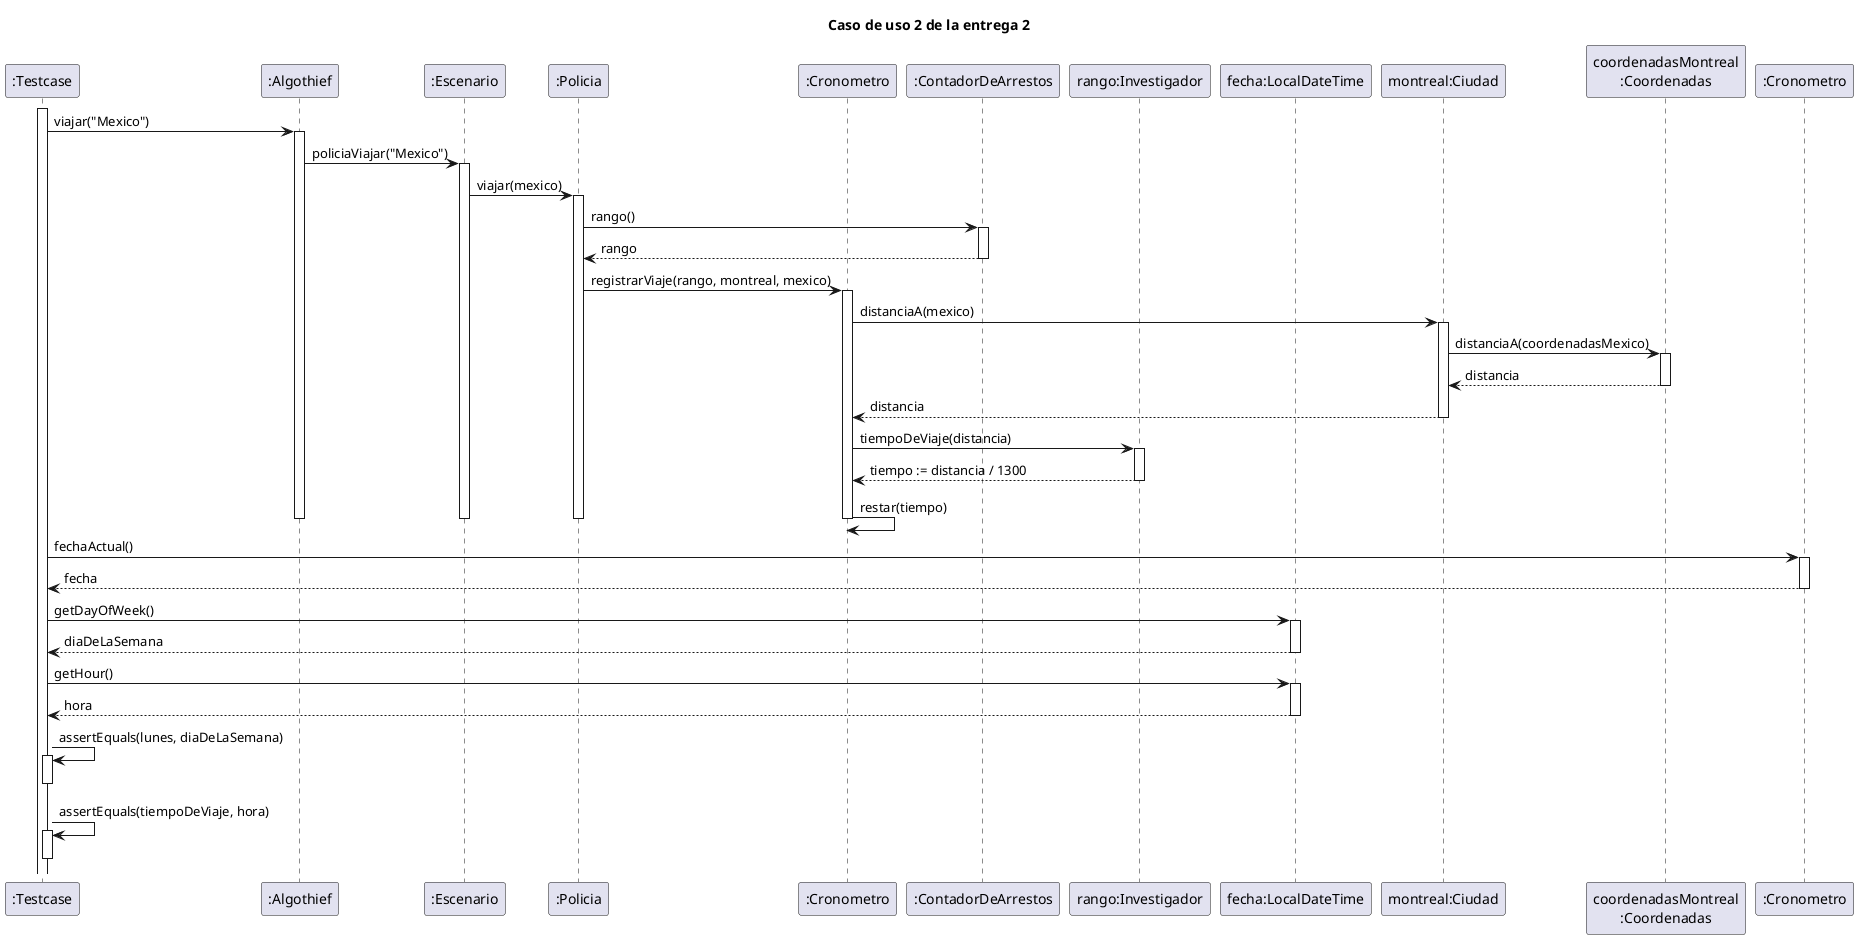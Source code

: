 @startuml

title "Caso de uso 2 de la entrega 2"

participant ":Testcase" as testcase
participant ":Algothief" as algothief
participant ":Escenario" as escenario
participant ":Policia" as policia
participant ":Cronometro" as cronometro
participant ":ContadorDeArrestos" as contador
participant "rango:Investigador" as rango
participant "fecha:LocalDateTime" as fecha
participant "montreal:Ciudad" as montreal
participant "coordenadasMontreal\n:Coordenadas" as coordenadasMontreal
participant ":Cronometro" as cron

activate testcase
testcase -> algothief++: viajar("Mexico")
    algothief -> escenario++: policiaViajar("Mexico")
        escenario -> policia++: viajar(mexico)
            policia -> contador++: rango()
                return rango
            policia -> cronometro++: registrarViaje(rango, montreal, mexico)
                cronometro -> montreal++: distanciaA(mexico)
                    montreal -> coordenadasMontreal++: distanciaA(coordenadasMexico)
                        return distancia
                    return distancia
                cronometro -> rango++: tiempoDeViaje(distancia)
                    return tiempo := distancia / 1300
                cronometro -> cronometro--: restar(tiempo)
            deactivate
        deactivate
    deactivate

testcase -> cron++: fechaActual()
    return fecha

testcase -> fecha++: getDayOfWeek()
    return diaDeLaSemana

testcase -> fecha++: getHour()
    return hora

testcase -> testcase++: assertEquals(lunes, diaDeLaSemana)
deactivate

testcase -> testcase++: assertEquals(tiempoDeViaje, hora)
deactivate


@enduml